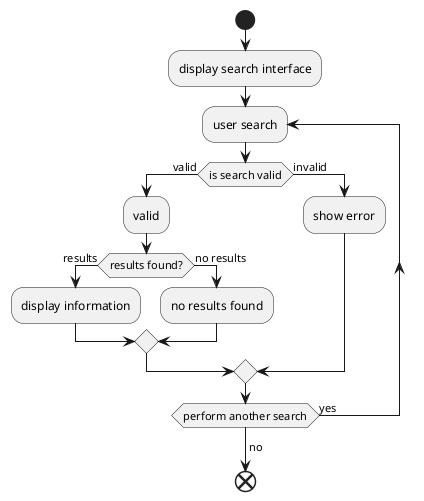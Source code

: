 @startuml Activity Diagram

start
    :display search interface;
    repeat :user search;
    if(is search valid) then (valid)
        :valid;
        if(results found?) then (results)
            :display information;
        else (no results)
            :no results found;
        endif
    else (invalid)
        :show error;
    endif
    repeat while (perform another search) is (yes)
    ->no;
end
@enduml